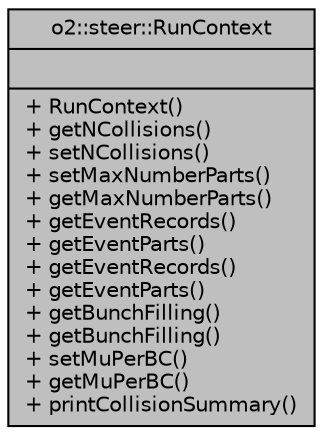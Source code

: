 digraph "o2::steer::RunContext"
{
 // INTERACTIVE_SVG=YES
  bgcolor="transparent";
  edge [fontname="Helvetica",fontsize="10",labelfontname="Helvetica",labelfontsize="10"];
  node [fontname="Helvetica",fontsize="10",shape=record];
  Node1 [label="{o2::steer::RunContext\n||+ RunContext()\l+ getNCollisions()\l+ setNCollisions()\l+ setMaxNumberParts()\l+ getMaxNumberParts()\l+ getEventRecords()\l+ getEventParts()\l+ getEventRecords()\l+ getEventParts()\l+ getBunchFilling()\l+ getBunchFilling()\l+ setMuPerBC()\l+ getMuPerBC()\l+ printCollisionSummary()\l}",height=0.2,width=0.4,color="black", fillcolor="grey75", style="filled" fontcolor="black"];
}
